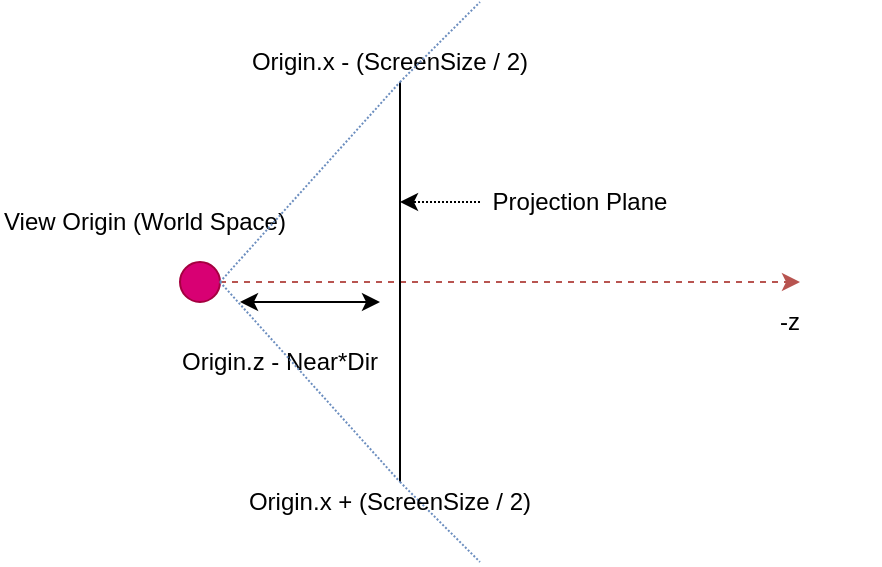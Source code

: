 <mxfile version="13.0.5" type="device"><diagram id="u55VnVDTL1QBexRwBBdI" name="Page-1"><mxGraphModel dx="716" dy="400" grid="1" gridSize="10" guides="1" tooltips="1" connect="1" arrows="1" fold="1" page="1" pageScale="1" pageWidth="850" pageHeight="1100" math="0" shadow="0"><root><mxCell id="0"/><mxCell id="1" parent="0"/><mxCell id="XhLAY17vA6EjSpbyuYeY-1" value="" style="ellipse;whiteSpace=wrap;html=1;aspect=fixed;fillColor=#d80073;strokeColor=#A50040;fontColor=#ffffff;" vertex="1" parent="1"><mxGeometry x="170" y="210" width="20" height="20" as="geometry"/></mxCell><mxCell id="XhLAY17vA6EjSpbyuYeY-2" value="View Origin (World Space)" style="text;html=1;strokeColor=none;fillColor=none;align=center;verticalAlign=middle;whiteSpace=wrap;rounded=0;" vertex="1" parent="1"><mxGeometry x="80" y="180" width="145" height="20" as="geometry"/></mxCell><mxCell id="XhLAY17vA6EjSpbyuYeY-3" value="" style="endArrow=classic;html=1;exitX=1;exitY=0.5;exitDx=0;exitDy=0;endFill=1;dashed=1;fillColor=#f8cecc;strokeColor=#b85450;" edge="1" parent="1" source="XhLAY17vA6EjSpbyuYeY-1"><mxGeometry width="50" height="50" relative="1" as="geometry"><mxPoint x="230" y="250" as="sourcePoint"/><mxPoint x="480" y="220" as="targetPoint"/></mxGeometry></mxCell><mxCell id="XhLAY17vA6EjSpbyuYeY-5" value="-z" style="text;html=1;strokeColor=none;fillColor=none;align=center;verticalAlign=middle;whiteSpace=wrap;rounded=0;" vertex="1" parent="1"><mxGeometry x="430" y="230" width="90" height="20" as="geometry"/></mxCell><mxCell id="XhLAY17vA6EjSpbyuYeY-8" value="" style="endArrow=none;html=1;" edge="1" parent="1"><mxGeometry width="50" height="50" relative="1" as="geometry"><mxPoint x="280" y="320" as="sourcePoint"/><mxPoint x="280" y="120" as="targetPoint"/></mxGeometry></mxCell><mxCell id="XhLAY17vA6EjSpbyuYeY-11" value="Origin.x - (ScreenSize / 2)" style="text;html=1;strokeColor=none;fillColor=none;align=center;verticalAlign=middle;whiteSpace=wrap;rounded=0;" vertex="1" parent="1"><mxGeometry x="180" y="100" width="190" height="20" as="geometry"/></mxCell><mxCell id="XhLAY17vA6EjSpbyuYeY-13" value="" style="endArrow=classic;startArrow=classic;html=1;" edge="1" parent="1"><mxGeometry width="50" height="50" relative="1" as="geometry"><mxPoint x="200" y="230" as="sourcePoint"/><mxPoint x="270" y="230" as="targetPoint"/></mxGeometry></mxCell><mxCell id="XhLAY17vA6EjSpbyuYeY-14" value="Origin.z - Near*Dir" style="text;html=1;strokeColor=none;fillColor=none;align=center;verticalAlign=middle;whiteSpace=wrap;rounded=0;" vertex="1" parent="1"><mxGeometry x="160" y="250" width="120" height="20" as="geometry"/></mxCell><mxCell id="XhLAY17vA6EjSpbyuYeY-15" value="" style="endArrow=none;html=1;exitX=1;exitY=0.5;exitDx=0;exitDy=0;dashed=1;dashPattern=1 1;fillColor=#dae8fc;strokeColor=#6c8ebf;" edge="1" parent="1" source="XhLAY17vA6EjSpbyuYeY-1"><mxGeometry width="50" height="50" relative="1" as="geometry"><mxPoint x="320" y="190" as="sourcePoint"/><mxPoint x="280" y="120" as="targetPoint"/></mxGeometry></mxCell><mxCell id="XhLAY17vA6EjSpbyuYeY-16" value="" style="endArrow=none;html=1;exitX=1;exitY=0.5;exitDx=0;exitDy=0;dashed=1;dashPattern=1 1;fillColor=#dae8fc;strokeColor=#6c8ebf;" edge="1" parent="1" source="XhLAY17vA6EjSpbyuYeY-1"><mxGeometry width="50" height="50" relative="1" as="geometry"><mxPoint x="200" y="230.0" as="sourcePoint"/><mxPoint x="280" y="320" as="targetPoint"/></mxGeometry></mxCell><mxCell id="XhLAY17vA6EjSpbyuYeY-17" value="" style="endArrow=none;html=1;exitX=1;exitY=0.5;exitDx=0;exitDy=0;dashed=1;dashPattern=1 1;fillColor=#dae8fc;strokeColor=#6c8ebf;" edge="1" parent="1"><mxGeometry width="50" height="50" relative="1" as="geometry"><mxPoint x="280" y="120.0" as="sourcePoint"/><mxPoint x="320" y="80" as="targetPoint"/></mxGeometry></mxCell><mxCell id="XhLAY17vA6EjSpbyuYeY-18" value="" style="endArrow=none;html=1;exitX=1;exitY=0.5;exitDx=0;exitDy=0;dashed=1;dashPattern=1 1;fillColor=#dae8fc;strokeColor=#6c8ebf;" edge="1" parent="1"><mxGeometry width="50" height="50" relative="1" as="geometry"><mxPoint x="280" y="320.0" as="sourcePoint"/><mxPoint x="320" y="360" as="targetPoint"/></mxGeometry></mxCell><mxCell id="XhLAY17vA6EjSpbyuYeY-23" style="edgeStyle=orthogonalEdgeStyle;rounded=0;orthogonalLoop=1;jettySize=auto;html=1;exitX=0;exitY=0.5;exitDx=0;exitDy=0;dashed=1;dashPattern=1 1;endArrow=classic;endFill=1;" edge="1" parent="1" source="XhLAY17vA6EjSpbyuYeY-21"><mxGeometry relative="1" as="geometry"><mxPoint x="280.0" y="180" as="targetPoint"/></mxGeometry></mxCell><mxCell id="XhLAY17vA6EjSpbyuYeY-21" value="Projection Plane" style="text;html=1;strokeColor=none;fillColor=none;align=center;verticalAlign=middle;whiteSpace=wrap;rounded=0;" vertex="1" parent="1"><mxGeometry x="320" y="170" width="100" height="20" as="geometry"/></mxCell><mxCell id="XhLAY17vA6EjSpbyuYeY-22" value="Origin.x + (ScreenSize / 2)" style="text;html=1;strokeColor=none;fillColor=none;align=center;verticalAlign=middle;whiteSpace=wrap;rounded=0;" vertex="1" parent="1"><mxGeometry x="180" y="320" width="190" height="20" as="geometry"/></mxCell></root></mxGraphModel></diagram></mxfile>